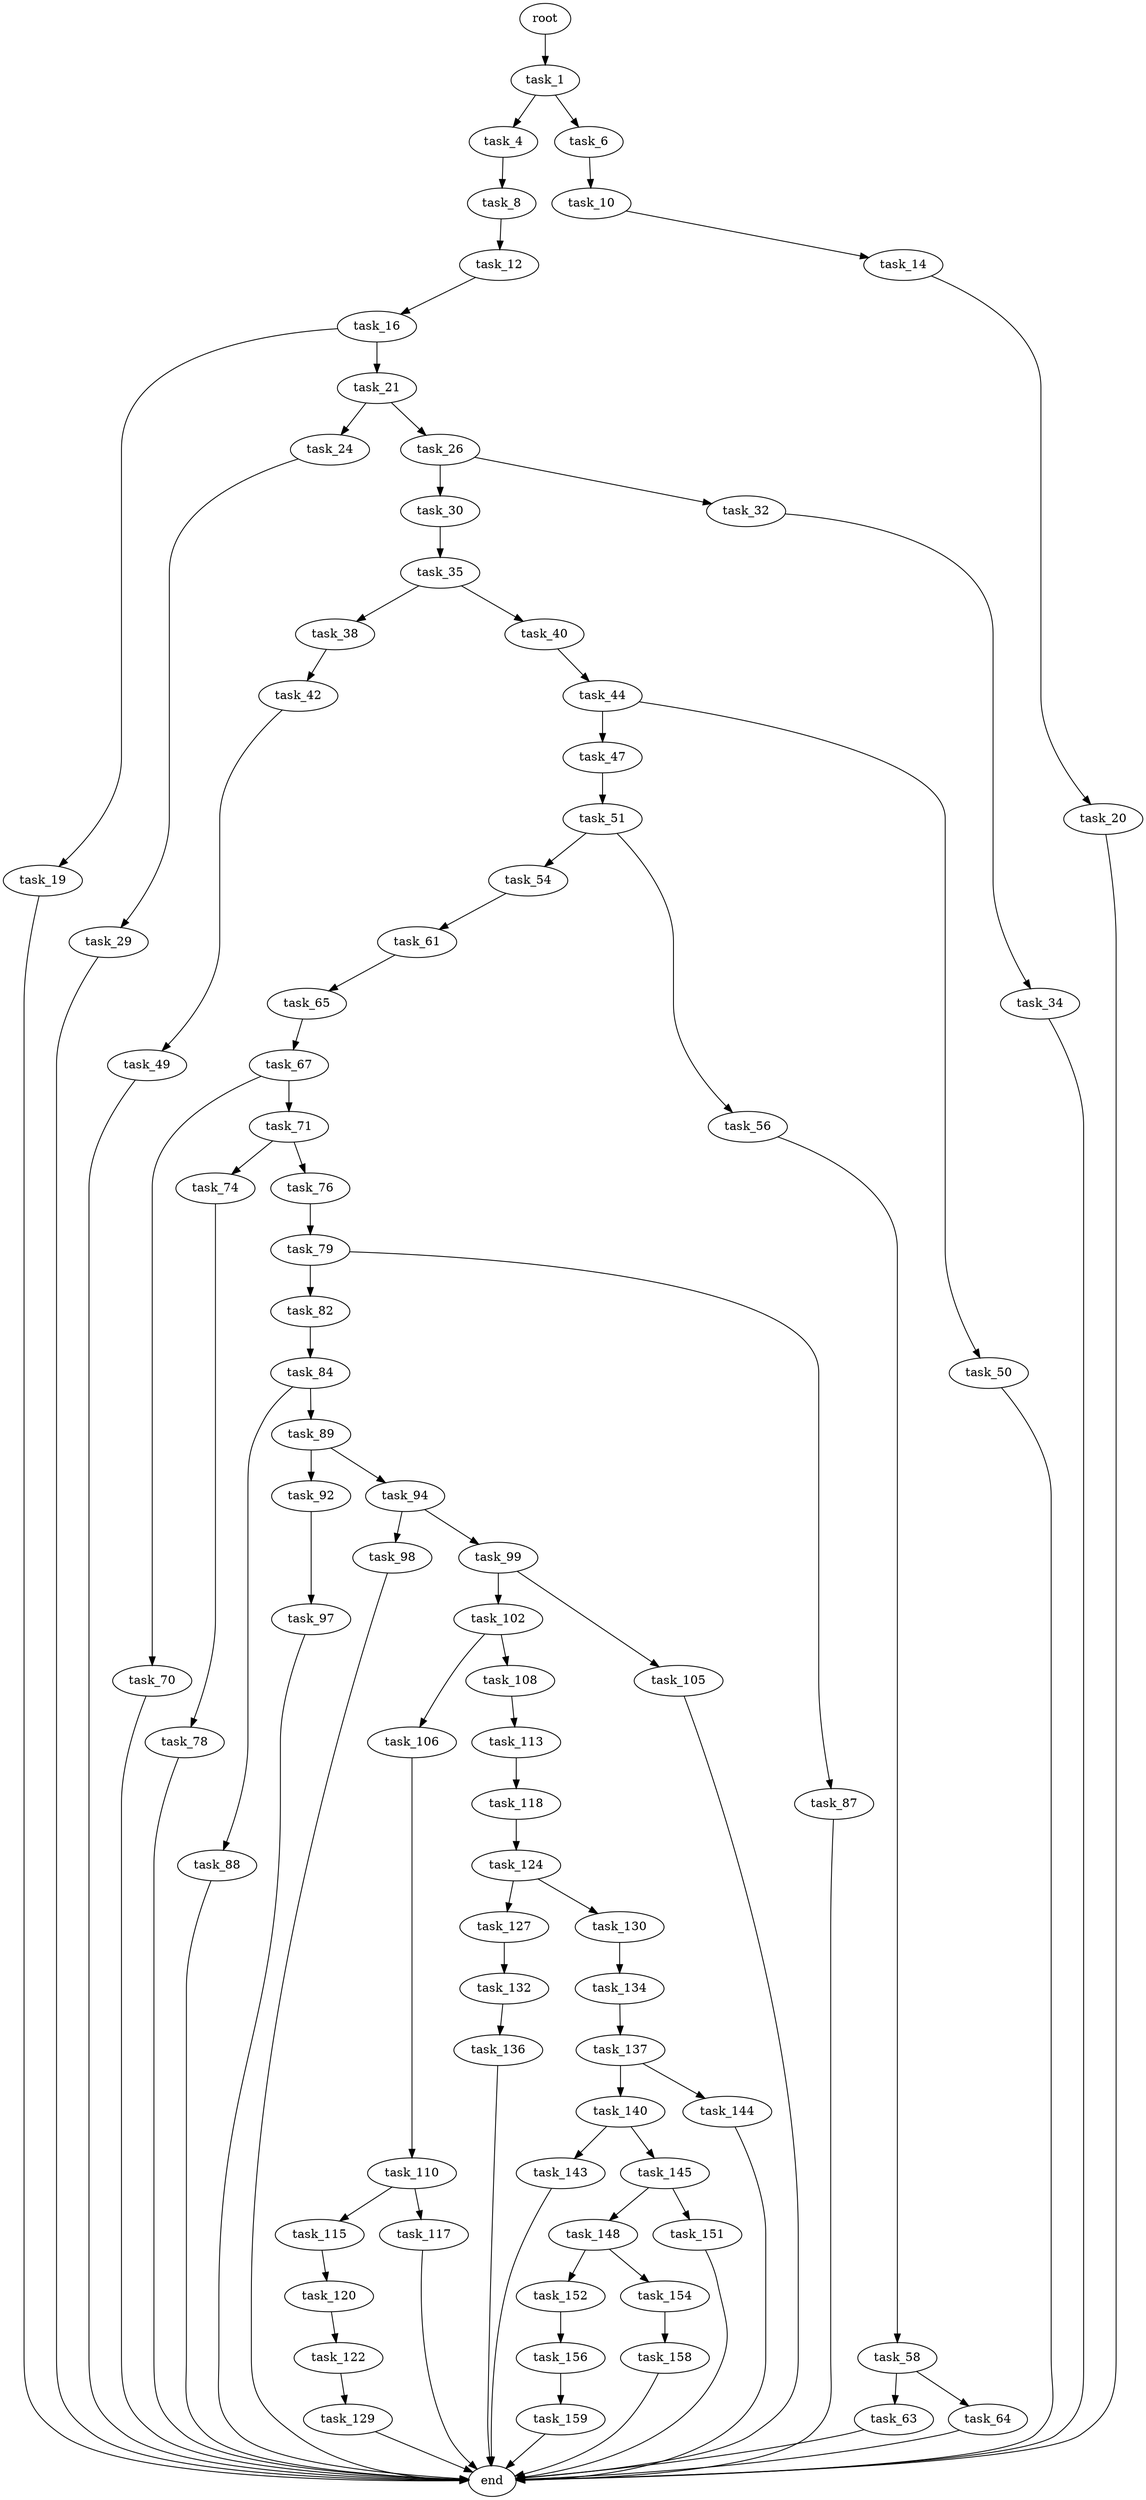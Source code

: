 digraph G {
  root [size="0.000000"];
  task_1 [size="8589934592.000000"];
  task_4 [size="410721455562.000000"];
  task_6 [size="185670378273.000000"];
  task_8 [size="549755813888.000000"];
  task_10 [size="269951860656.000000"];
  task_12 [size="8589934592.000000"];
  task_14 [size="987370267053.000000"];
  task_16 [size="134217728000.000000"];
  task_19 [size="782757789696.000000"];
  task_20 [size="157269724959.000000"];
  task_21 [size="52531145010.000000"];
  task_24 [size="68719476736.000000"];
  task_26 [size="231928233984.000000"];
  task_29 [size="231928233984.000000"];
  task_30 [size="549755813888.000000"];
  task_32 [size="144340167957.000000"];
  task_34 [size="18121222974.000000"];
  task_35 [size="6089687968.000000"];
  task_38 [size="549755813888.000000"];
  task_40 [size="134217728000.000000"];
  task_42 [size="3127797112.000000"];
  task_44 [size="368293445632.000000"];
  task_47 [size="22675626092.000000"];
  task_49 [size="924864884151.000000"];
  task_50 [size="368293445632.000000"];
  task_51 [size="956383932.000000"];
  task_54 [size="311359516.000000"];
  task_56 [size="755259271493.000000"];
  task_58 [size="3163097601.000000"];
  task_61 [size="36737821657.000000"];
  task_63 [size="21047704039.000000"];
  task_64 [size="208206972714.000000"];
  task_65 [size="25542102743.000000"];
  task_67 [size="70019734397.000000"];
  task_70 [size="134217728000.000000"];
  task_71 [size="2056619272.000000"];
  task_74 [size="827121522722.000000"];
  task_76 [size="28991029248.000000"];
  task_78 [size="418614210178.000000"];
  task_79 [size="16553182850.000000"];
  task_82 [size="21983480427.000000"];
  task_84 [size="1275408230.000000"];
  task_87 [size="840520945.000000"];
  task_88 [size="73893812570.000000"];
  task_89 [size="15960975304.000000"];
  task_92 [size="409459387318.000000"];
  task_94 [size="9506339217.000000"];
  task_97 [size="36121092579.000000"];
  task_98 [size="26580080729.000000"];
  task_99 [size="782757789696.000000"];
  task_102 [size="874632879194.000000"];
  task_105 [size="904599924.000000"];
  task_106 [size="4856127680.000000"];
  task_108 [size="141720621462.000000"];
  task_110 [size="1380764195.000000"];
  task_113 [size="25397548793.000000"];
  task_115 [size="231928233984.000000"];
  task_117 [size="585583646678.000000"];
  task_118 [size="22234989663.000000"];
  task_120 [size="8720947601.000000"];
  task_122 [size="231928233984.000000"];
  task_124 [size="134217728000.000000"];
  task_127 [size="227123545310.000000"];
  task_129 [size="165057748441.000000"];
  task_130 [size="439356379224.000000"];
  task_132 [size="18060371433.000000"];
  task_134 [size="782757789696.000000"];
  task_136 [size="7319398529.000000"];
  task_137 [size="68719476736.000000"];
  task_140 [size="10801275244.000000"];
  task_143 [size="28991029248.000000"];
  task_144 [size="11727896990.000000"];
  task_145 [size="12686035968.000000"];
  task_148 [size="134217728000.000000"];
  task_151 [size="148873580174.000000"];
  task_152 [size="549755813888.000000"];
  task_154 [size="1073741824000.000000"];
  task_156 [size="76394410869.000000"];
  task_158 [size="134217728000.000000"];
  task_159 [size="28991029248.000000"];
  end [size="0.000000"];

  root -> task_1 [size="1.000000"];
  task_1 -> task_4 [size="33554432.000000"];
  task_1 -> task_6 [size="33554432.000000"];
  task_4 -> task_8 [size="536870912.000000"];
  task_6 -> task_10 [size="134217728.000000"];
  task_8 -> task_12 [size="536870912.000000"];
  task_10 -> task_14 [size="411041792.000000"];
  task_12 -> task_16 [size="33554432.000000"];
  task_14 -> task_20 [size="679477248.000000"];
  task_16 -> task_19 [size="209715200.000000"];
  task_16 -> task_21 [size="209715200.000000"];
  task_19 -> end [size="1.000000"];
  task_20 -> end [size="1.000000"];
  task_21 -> task_24 [size="838860800.000000"];
  task_21 -> task_26 [size="838860800.000000"];
  task_24 -> task_29 [size="134217728.000000"];
  task_26 -> task_30 [size="301989888.000000"];
  task_26 -> task_32 [size="301989888.000000"];
  task_29 -> end [size="1.000000"];
  task_30 -> task_35 [size="536870912.000000"];
  task_32 -> task_34 [size="411041792.000000"];
  task_34 -> end [size="1.000000"];
  task_35 -> task_38 [size="301989888.000000"];
  task_35 -> task_40 [size="301989888.000000"];
  task_38 -> task_42 [size="536870912.000000"];
  task_40 -> task_44 [size="209715200.000000"];
  task_42 -> task_49 [size="134217728.000000"];
  task_44 -> task_47 [size="411041792.000000"];
  task_44 -> task_50 [size="411041792.000000"];
  task_47 -> task_51 [size="411041792.000000"];
  task_49 -> end [size="1.000000"];
  task_50 -> end [size="1.000000"];
  task_51 -> task_54 [size="33554432.000000"];
  task_51 -> task_56 [size="33554432.000000"];
  task_54 -> task_61 [size="33554432.000000"];
  task_56 -> task_58 [size="838860800.000000"];
  task_58 -> task_63 [size="75497472.000000"];
  task_58 -> task_64 [size="75497472.000000"];
  task_61 -> task_65 [size="33554432.000000"];
  task_63 -> end [size="1.000000"];
  task_64 -> end [size="1.000000"];
  task_65 -> task_67 [size="411041792.000000"];
  task_67 -> task_70 [size="75497472.000000"];
  task_67 -> task_71 [size="75497472.000000"];
  task_70 -> end [size="1.000000"];
  task_71 -> task_74 [size="33554432.000000"];
  task_71 -> task_76 [size="33554432.000000"];
  task_74 -> task_78 [size="536870912.000000"];
  task_76 -> task_79 [size="75497472.000000"];
  task_78 -> end [size="1.000000"];
  task_79 -> task_82 [size="536870912.000000"];
  task_79 -> task_87 [size="536870912.000000"];
  task_82 -> task_84 [size="838860800.000000"];
  task_84 -> task_88 [size="33554432.000000"];
  task_84 -> task_89 [size="33554432.000000"];
  task_87 -> end [size="1.000000"];
  task_88 -> end [size="1.000000"];
  task_89 -> task_92 [size="33554432.000000"];
  task_89 -> task_94 [size="33554432.000000"];
  task_92 -> task_97 [size="411041792.000000"];
  task_94 -> task_98 [size="209715200.000000"];
  task_94 -> task_99 [size="209715200.000000"];
  task_97 -> end [size="1.000000"];
  task_98 -> end [size="1.000000"];
  task_99 -> task_102 [size="679477248.000000"];
  task_99 -> task_105 [size="679477248.000000"];
  task_102 -> task_106 [size="536870912.000000"];
  task_102 -> task_108 [size="536870912.000000"];
  task_105 -> end [size="1.000000"];
  task_106 -> task_110 [size="536870912.000000"];
  task_108 -> task_113 [size="209715200.000000"];
  task_110 -> task_115 [size="33554432.000000"];
  task_110 -> task_117 [size="33554432.000000"];
  task_113 -> task_118 [size="536870912.000000"];
  task_115 -> task_120 [size="301989888.000000"];
  task_117 -> end [size="1.000000"];
  task_118 -> task_124 [size="411041792.000000"];
  task_120 -> task_122 [size="536870912.000000"];
  task_122 -> task_129 [size="301989888.000000"];
  task_124 -> task_127 [size="209715200.000000"];
  task_124 -> task_130 [size="209715200.000000"];
  task_127 -> task_132 [size="411041792.000000"];
  task_129 -> end [size="1.000000"];
  task_130 -> task_134 [size="536870912.000000"];
  task_132 -> task_136 [size="301989888.000000"];
  task_134 -> task_137 [size="679477248.000000"];
  task_136 -> end [size="1.000000"];
  task_137 -> task_140 [size="134217728.000000"];
  task_137 -> task_144 [size="134217728.000000"];
  task_140 -> task_143 [size="301989888.000000"];
  task_140 -> task_145 [size="301989888.000000"];
  task_143 -> end [size="1.000000"];
  task_144 -> end [size="1.000000"];
  task_145 -> task_148 [size="301989888.000000"];
  task_145 -> task_151 [size="301989888.000000"];
  task_148 -> task_152 [size="209715200.000000"];
  task_148 -> task_154 [size="209715200.000000"];
  task_151 -> end [size="1.000000"];
  task_152 -> task_156 [size="536870912.000000"];
  task_154 -> task_158 [size="838860800.000000"];
  task_156 -> task_159 [size="134217728.000000"];
  task_158 -> end [size="1.000000"];
  task_159 -> end [size="1.000000"];
}

